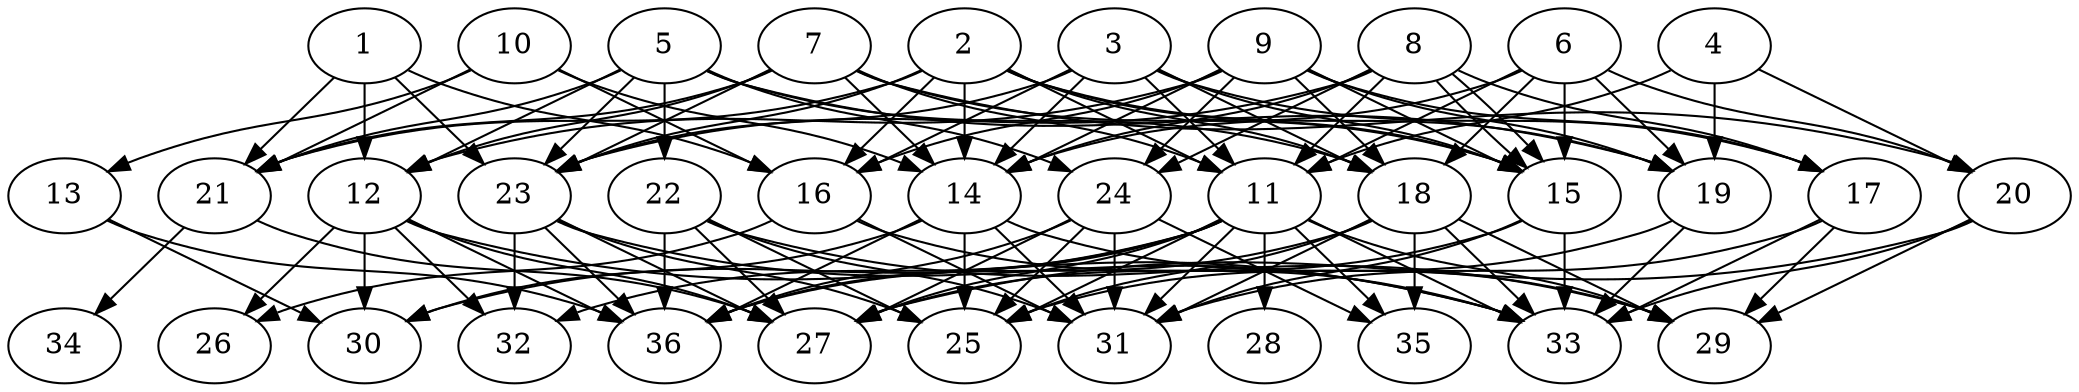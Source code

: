 // DAG (tier=3-complex, mode=compute, n=36, ccr=0.498, fat=0.806, density=0.689, regular=0.264, jump=0.341, mindata=1048576, maxdata=16777216)
// DAG automatically generated by daggen at Sun Aug 24 16:33:35 2025
// /home/ermia/Project/Environments/daggen/bin/daggen --dot --ccr 0.498 --fat 0.806 --regular 0.264 --density 0.689 --jump 0.341 --mindata 1048576 --maxdata 16777216 -n 36 
digraph G {
  1 [size="1278682554179715584", alpha="0.09", expect_size="639341277089857792"]
  1 -> 12 [size ="1021305944014848"]
  1 -> 16 [size ="1021305944014848"]
  1 -> 21 [size ="1021305944014848"]
  1 -> 23 [size ="1021305944014848"]
  2 [size="1159926491659766", alpha="0.14", expect_size="579963245829883"]
  2 -> 11 [size ="28710010880000"]
  2 -> 14 [size ="28710010880000"]
  2 -> 15 [size ="28710010880000"]
  2 -> 16 [size ="28710010880000"]
  2 -> 18 [size ="28710010880000"]
  2 -> 19 [size ="28710010880000"]
  2 -> 21 [size ="28710010880000"]
  2 -> 23 [size ="28710010880000"]
  3 [size="4088140712091058176000", alpha="0.13", expect_size="2044070356045529088000"]
  3 -> 11 [size ="2045379398860800"]
  3 -> 14 [size ="2045379398860800"]
  3 -> 15 [size ="2045379398860800"]
  3 -> 16 [size ="2045379398860800"]
  3 -> 17 [size ="2045379398860800"]
  3 -> 18 [size ="2045379398860800"]
  3 -> 23 [size ="2045379398860800"]
  4 [size="107060391372304368", alpha="0.18", expect_size="53530195686152184"]
  4 -> 11 [size ="76608828342272"]
  4 -> 19 [size ="76608828342272"]
  4 -> 20 [size ="76608828342272"]
  5 [size="261345193929291072", alpha="0.03", expect_size="130672596964645536"]
  5 -> 12 [size ="701087677939712"]
  5 -> 18 [size ="701087677939712"]
  5 -> 19 [size ="701087677939712"]
  5 -> 21 [size ="701087677939712"]
  5 -> 22 [size ="701087677939712"]
  5 -> 23 [size ="701087677939712"]
  5 -> 24 [size ="701087677939712"]
  6 [size="256351515451608288", alpha="0.16", expect_size="128175757725804144"]
  6 -> 11 [size ="114777976209408"]
  6 -> 14 [size ="114777976209408"]
  6 -> 15 [size ="114777976209408"]
  6 -> 18 [size ="114777976209408"]
  6 -> 19 [size ="114777976209408"]
  6 -> 20 [size ="114777976209408"]
  7 [size="17037881484177600", alpha="0.07", expect_size="8518940742088800"]
  7 -> 11 [size ="697717437235200"]
  7 -> 12 [size ="697717437235200"]
  7 -> 14 [size ="697717437235200"]
  7 -> 15 [size ="697717437235200"]
  7 -> 20 [size ="697717437235200"]
  7 -> 21 [size ="697717437235200"]
  7 -> 23 [size ="697717437235200"]
  8 [size="27216801018694436", alpha="0.04", expect_size="13608400509347218"]
  8 -> 11 [size ="730375638745088"]
  8 -> 14 [size ="730375638745088"]
  8 -> 15 [size ="730375638745088"]
  8 -> 15 [size ="730375638745088"]
  8 -> 17 [size ="730375638745088"]
  8 -> 23 [size ="730375638745088"]
  8 -> 24 [size ="730375638745088"]
  9 [size="3064051338691316023296", alpha="0.18", expect_size="1532025669345658011648"]
  9 -> 12 [size ="1687669281128448"]
  9 -> 14 [size ="1687669281128448"]
  9 -> 15 [size ="1687669281128448"]
  9 -> 16 [size ="1687669281128448"]
  9 -> 17 [size ="1687669281128448"]
  9 -> 18 [size ="1687669281128448"]
  9 -> 19 [size ="1687669281128448"]
  9 -> 24 [size ="1687669281128448"]
  10 [size="37866593856113080", alpha="0.20", expect_size="18933296928056540"]
  10 -> 13 [size ="24043839291392"]
  10 -> 14 [size ="24043839291392"]
  10 -> 16 [size ="24043839291392"]
  10 -> 21 [size ="24043839291392"]
  11 [size="1061227975805337862144", alpha="0.14", expect_size="530613987902668931072"]
  11 -> 25 [size ="832330444832768"]
  11 -> 27 [size ="832330444832768"]
  11 -> 28 [size ="832330444832768"]
  11 -> 29 [size ="832330444832768"]
  11 -> 30 [size ="832330444832768"]
  11 -> 31 [size ="832330444832768"]
  11 -> 32 [size ="832330444832768"]
  11 -> 33 [size ="832330444832768"]
  11 -> 35 [size ="832330444832768"]
  11 -> 36 [size ="832330444832768"]
  12 [size="266871606418557440", alpha="0.14", expect_size="133435803209278720"]
  12 -> 26 [size ="121514322034688"]
  12 -> 27 [size ="121514322034688"]
  12 -> 30 [size ="121514322034688"]
  12 -> 32 [size ="121514322034688"]
  12 -> 33 [size ="121514322034688"]
  12 -> 36 [size ="121514322034688"]
  13 [size="45928314870579048", alpha="0.19", expect_size="22964157435289524"]
  13 -> 30 [size ="1331564021547008"]
  13 -> 36 [size ="1331564021547008"]
  14 [size="115220343555297902592", alpha="0.15", expect_size="57610171777648951296"]
  14 -> 25 [size ="189427385106432"]
  14 -> 29 [size ="189427385106432"]
  14 -> 30 [size ="189427385106432"]
  14 -> 31 [size ="189427385106432"]
  14 -> 36 [size ="189427385106432"]
  15 [size="2139937554016199", alpha="0.12", expect_size="1069968777008099"]
  15 -> 27 [size ="38920758755328"]
  15 -> 31 [size ="38920758755328"]
  15 -> 33 [size ="38920758755328"]
  16 [size="305480431579212808192", alpha="0.04", expect_size="152740215789606404096"]
  16 -> 26 [size ="362865420664832"]
  16 -> 31 [size ="362865420664832"]
  16 -> 33 [size ="362865420664832"]
  17 [size="3335454666020045717504", alpha="0.19", expect_size="1667727333010022858752"]
  17 -> 29 [size ="1785911834574848"]
  17 -> 31 [size ="1785911834574848"]
  17 -> 33 [size ="1785911834574848"]
  18 [size="4640696213504163577856", alpha="0.12", expect_size="2320348106752081788928"]
  18 -> 25 [size ="2225762119712768"]
  18 -> 29 [size ="2225762119712768"]
  18 -> 31 [size ="2225762119712768"]
  18 -> 33 [size ="2225762119712768"]
  18 -> 35 [size ="2225762119712768"]
  18 -> 36 [size ="2225762119712768"]
  19 [size="22722801888167216", alpha="0.13", expect_size="11361400944083608"]
  19 -> 25 [size ="565564321824768"]
  19 -> 33 [size ="565564321824768"]
  20 [size="17999139833236238", alpha="0.02", expect_size="8999569916618119"]
  20 -> 27 [size ="307247062188032"]
  20 -> 29 [size ="307247062188032"]
  20 -> 33 [size ="307247062188032"]
  21 [size="370322081269576192", alpha="0.12", expect_size="185161040634788096"]
  21 -> 27 [size ="388345708412928"]
  21 -> 34 [size ="388345708412928"]
  22 [size="600224562967441", alpha="0.02", expect_size="300112281483720"]
  22 -> 25 [size ="12261468930048"]
  22 -> 27 [size ="12261468930048"]
  22 -> 29 [size ="12261468930048"]
  22 -> 31 [size ="12261468930048"]
  22 -> 36 [size ="12261468930048"]
  23 [size="1005347102290071257088", alpha="0.19", expect_size="502673551145035628544"]
  23 -> 25 [size ="802849252442112"]
  23 -> 27 [size ="802849252442112"]
  23 -> 32 [size ="802849252442112"]
  23 -> 33 [size ="802849252442112"]
  23 -> 36 [size ="802849252442112"]
  24 [size="72430338935088752", alpha="0.16", expect_size="36215169467544376"]
  24 -> 25 [size ="1989442273280000"]
  24 -> 27 [size ="1989442273280000"]
  24 -> 31 [size ="1989442273280000"]
  24 -> 35 [size ="1989442273280000"]
  24 -> 36 [size ="1989442273280000"]
  25 [size="4278745264506521255936", alpha="0.19", expect_size="2139372632253260627968"]
  26 [size="1246545163451367424", alpha="0.09", expect_size="623272581725683712"]
  27 [size="10144327782568294", alpha="0.11", expect_size="5072163891284147"]
  28 [size="43203439494953632", alpha="0.02", expect_size="21601719747476816"]
  29 [size="1817648963712626720768", alpha="0.14", expect_size="908824481856313360384"]
  30 [size="370032415968533151744", alpha="0.19", expect_size="185016207984266575872"]
  31 [size="34773299320828612", alpha="0.11", expect_size="17386649660414306"]
  32 [size="135236087865216", alpha="0.20", expect_size="67618043932608"]
  33 [size="226863139125811216384", alpha="0.06", expect_size="113431569562905608192"]
  34 [size="2498872809959395950592", alpha="0.01", expect_size="1249436404979697975296"]
  35 [size="694638642766492544", alpha="0.00", expect_size="347319321383246272"]
  36 [size="368293445632000000000", alpha="0.02", expect_size="184146722816000000000"]
}